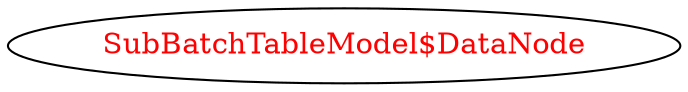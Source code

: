 digraph dependencyGraph {
 concentrate=true;
 ranksep="2.0";
 rankdir="LR"; 
 splines="ortho";
"SubBatchTableModel$DataNode" [fontcolor="red"];
}